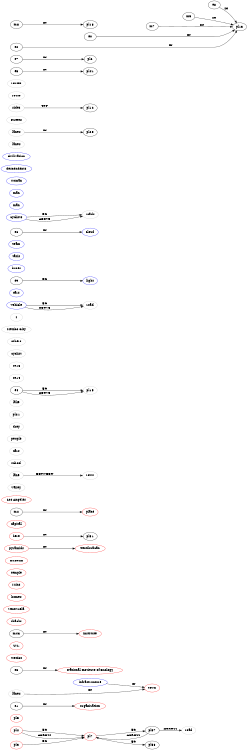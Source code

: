 digraph finite_state_machine {
	graph [rankdir=LR,
		size="8,5"
	];
	pl2	[color=red,
		fillcolor=red];
	pl7	[color=red,
		fillcolor=red];
	pl2 -> pl7	[label=EC];
	pl2 -> pl7	[label=ACROSS];
	pl3	[color=red,
		fillcolor=red];
	pl3 -> pl7	[label=EC,
		minlen=1];
	pl5	[color=red,
		fillcolor=red];
	pl24	[color=red,
		fillcolor=red,
		label=organization];
	pl31	[color=red,
		fillcolor=red,
		label=town];
	pl32	[color=red,
		fillcolor=red,
		label="National Institute of Ecology"];
	pl34	[color=red,
		fillcolor=red,
		label=Mexico];
	pl35	[color=red,
		fillcolor=red,
		label="U.S."];
	pl38	[color=red,
		fillcolor=red,
		label=institute];
	pl10	[color=red,
		fillcolor=red,
		label=shacks];
	pl40	[color=red,
		fillcolor=red,
		label=Venezuela];
	pl11	[color=red,
		fillcolor=red,
		label=homes];
	pl16	[color=red,
		fillcolor=red,
		label=ruins];
	pl46	[color=red,
		fillcolor=red,
		label=temple];
	pl47	[color=red,
		fillcolor=red,
		label=museum];
	pl48	[color=red,
		fillcolor=red,
		label=pyramids];
	pl49	[color=red,
		fillcolor=red,
		label=Teotihuacan];
	pl48 -> pl49	[label=IN];
	pl50	[color=red,
		fillcolor=red,
		label=here];
	pl50 -> pl51	[label=IN];
	pl59	[color=red,
		fillcolor=red,
		label=capital];
	pl20	[color=red,
		fillcolor=red,
		label=place];
	pl17	[color=red,
		fillcolor=red,
		label="Los Angeles"];
	pl7 -> pl57	[label=EC];
	pl7 -> pl58	[label=EC,
		minlen=1];
	p12	[color=grey,
		fillcolor=grey,
		label=road];
	p6	[color=grey,
		fillcolor=grey,
		label=valley];
	p5	[color=grey,
		fillcolor=grey,
		label=rows];
	pl14	[color=grey,
		fillcolor=grey,
		label=school];
	se5	[color=grey,
		fillcolor=grey,
		label=cars];
	se41	[color=grey,
		fillcolor=grey,
		label=people];
	se24	[color=grey,
		fillcolor=grey,
		label=they];
	pl21	[color=grey,
		fillcolor=grey];
	pl43	[color=grey,
		fillcolor=grey,
		label=lake];
	pl15	[color=grey,
		fillcolor=grey];
	se14	[color=grey,
		fillcolor=grey];
	se16	[color=grey,
		fillcolor=grey];
	se21	[color=grey,
		fillcolor=grey,
		label=cyclist];
	se25	[color=grey,
		fillcolor=grey,
		label=others];
	pl1	[color=grey,
		fillcolor=grey,
		label="Mexico City"];
	se0	[color=grey,
		fillcolor=grey,
		label=I];
	se8	[color=blue,
		fillcolor=blue,
		label=vehicle];
	p3	[color=grey,
		fillcolor=grey,
		label=road];
	se8 -> p3	[label=EC];
	se8 -> p3	[label=ABOVE];
	se9	[color=blue,
		fillcolor=blue,
		label=cars];
	se10	[color=blue,
		fillcolor=blue,
		label=light];
	se12	[color=blue,
		fillcolor=blue,
		label=buses];
	se13	[color=blue,
		fillcolor=blue,
		label=taxis];
	se17	[color=blue,
		fillcolor=blue,
		label=team];
	se1	[color=blue,
		fillcolor=blue,
		label=cloud];
	se23	[color=blue,
		fillcolor=blue,
		label=cyclists];
	p9	[color=grey,
		fillcolor=grey,
		label=roads];
	se23 -> p9	[label=EC];
	se23 -> p9	[label=ABOVE];
	se26	[color=blue,
		fillcolor=blue,
		label=man];
	se42	[color=blue,
		fillcolor=blue,
		label=man];
	se43	[color=blue,
		fillcolor=blue,
		label=infrastructure];
	se43 -> pl31	[label=IN,
		minlen=1];
	se45	[color=blue,
		fillcolor=blue,
		label=woman];
	se34	[color=blue,
		fillcolor=blue,
		label=descendents];
	se35	[color=blue,
		fillcolor=blue,
		label=civilization];
	p4	[color=grey,
		fillcolor=grey,
		label=lane];
	p4 -> p5	[label=BETWEEN];
	p7	[color=grey,
		fillcolor=grey,
		label=lanes];
	p8	[color=grey,
		fillcolor=grey,
		label=lanes];
	p8 -> pl25	[label=IN];
	p10	[color=grey,
		fillcolor=grey,
		label=lanes];
	p10 -> pl31	[label=IN,
		minlen=2];
	p11	[color=grey,
		fillcolor=grey,
		label=streets];
	p1	[color=grey,
		fillcolor=grey,
		label=sides];
	p1 -> pl12	[label=TPP];
	p0	[color=grey,
		fillcolor=grey,
		label=route];
	p2	[color=grey,
		fillcolor=grey,
		label=routes];
	e3 -> pl32	[label=IN];
	m43 -> pl38	[label=IN];
	e5 -> pl41	[label=IN];
	e6 -> se1	[label=IN];
	e7 -> pl6	[label=IN];
	e8 -> pl13	[label=IN,
		minlen=1];
	m5 -> pl13	[label=IN,
		minlen=2];
	m7 -> pl13	[label=IN,
		minlen=3];
	e0 -> pl13	[label=IN,
		minlen=4];
	m8 -> pl18	[label=IN];
	m2 -> pl20	[label=IN];
	e2 -> pl13	[label=IN,
		minlen=5];
	e1 -> pl24	[label=IN];
	e4 -> pl15	[label=EC];
	e4 -> pl15	[label=ABOVE];
	pl57 -> pl7	[label=ACROSS];
	pl57 -> p12	[label=ACROSS,
		minlen=1];
	e9 -> se10	[label=DC];
}
